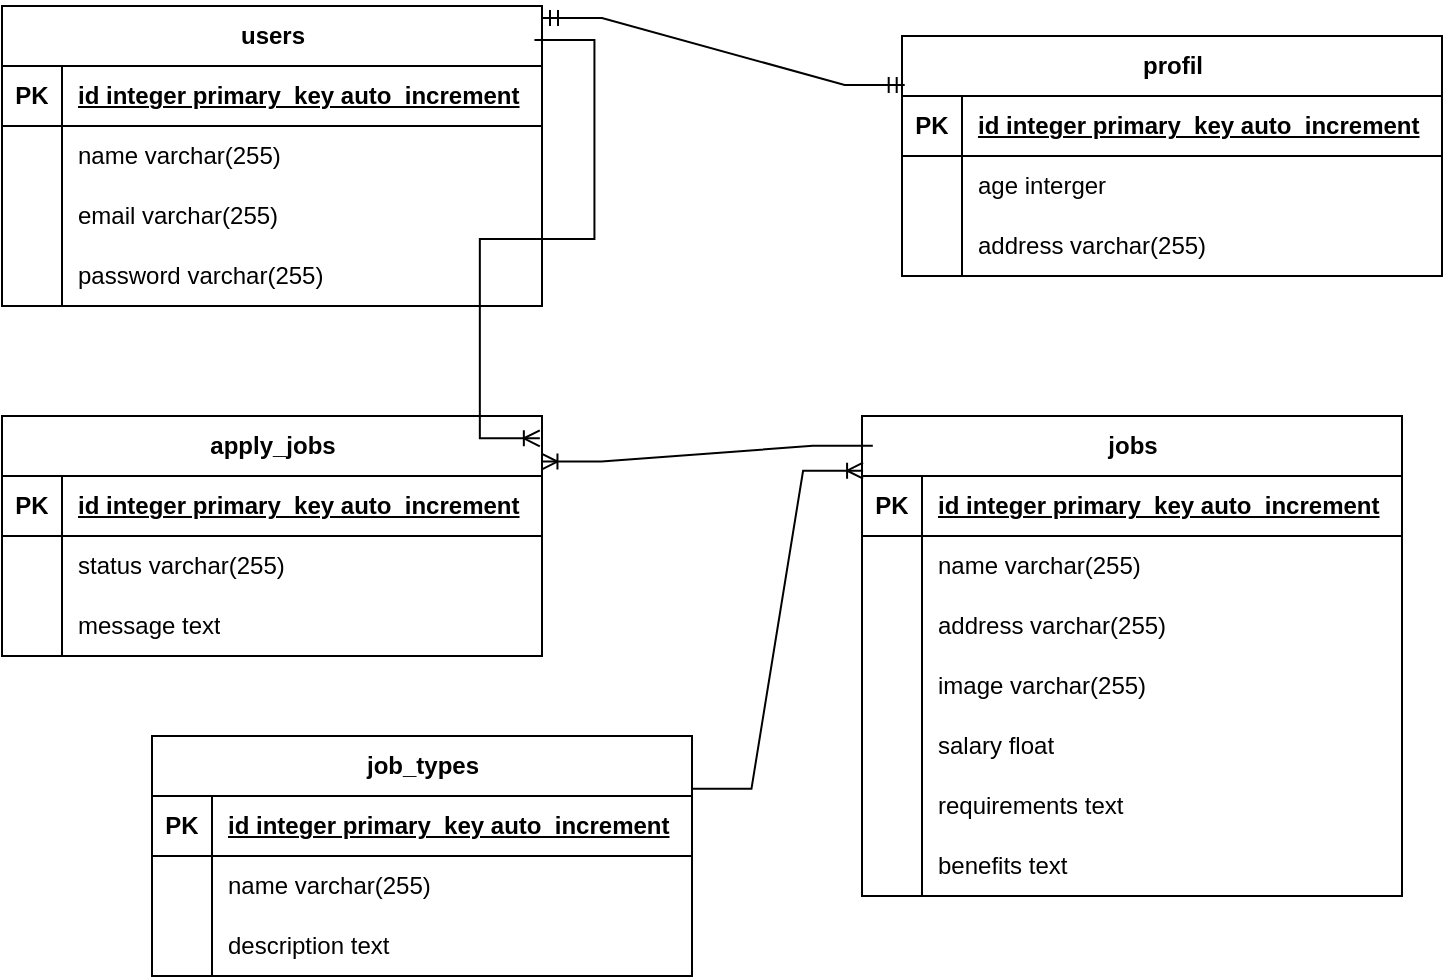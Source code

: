 <mxfile version="26.0.16">
  <diagram id="R2lEEEUBdFMjLlhIrx00" name="Page-1">
    <mxGraphModel dx="1590" dy="1008" grid="1" gridSize="10" guides="1" tooltips="1" connect="1" arrows="1" fold="1" page="1" pageScale="1" pageWidth="850" pageHeight="1100" math="0" shadow="0" extFonts="Permanent Marker^https://fonts.googleapis.com/css?family=Permanent+Marker">
      <root>
        <mxCell id="0" />
        <mxCell id="1" parent="0" />
        <mxCell id="w5Ywoxo4vwJB9enykZkY-5" value="users" style="shape=table;startSize=30;container=1;collapsible=1;childLayout=tableLayout;fixedRows=1;rowLines=0;fontStyle=1;align=center;resizeLast=1;html=1;" vertex="1" parent="1">
          <mxGeometry x="65" y="300" width="270" height="150" as="geometry" />
        </mxCell>
        <mxCell id="w5Ywoxo4vwJB9enykZkY-6" value="" style="shape=tableRow;horizontal=0;startSize=0;swimlaneHead=0;swimlaneBody=0;fillColor=none;collapsible=0;dropTarget=0;points=[[0,0.5],[1,0.5]];portConstraint=eastwest;top=0;left=0;right=0;bottom=1;" vertex="1" parent="w5Ywoxo4vwJB9enykZkY-5">
          <mxGeometry y="30" width="270" height="30" as="geometry" />
        </mxCell>
        <mxCell id="w5Ywoxo4vwJB9enykZkY-7" value="PK" style="shape=partialRectangle;connectable=0;fillColor=none;top=0;left=0;bottom=0;right=0;fontStyle=1;overflow=hidden;whiteSpace=wrap;html=1;" vertex="1" parent="w5Ywoxo4vwJB9enykZkY-6">
          <mxGeometry width="30" height="30" as="geometry">
            <mxRectangle width="30" height="30" as="alternateBounds" />
          </mxGeometry>
        </mxCell>
        <mxCell id="w5Ywoxo4vwJB9enykZkY-8" value="id integer primary_key auto_increment" style="shape=partialRectangle;connectable=0;fillColor=none;top=0;left=0;bottom=0;right=0;align=left;spacingLeft=6;fontStyle=5;overflow=hidden;whiteSpace=wrap;html=1;" vertex="1" parent="w5Ywoxo4vwJB9enykZkY-6">
          <mxGeometry x="30" width="240" height="30" as="geometry">
            <mxRectangle width="240" height="30" as="alternateBounds" />
          </mxGeometry>
        </mxCell>
        <mxCell id="w5Ywoxo4vwJB9enykZkY-9" value="" style="shape=tableRow;horizontal=0;startSize=0;swimlaneHead=0;swimlaneBody=0;fillColor=none;collapsible=0;dropTarget=0;points=[[0,0.5],[1,0.5]];portConstraint=eastwest;top=0;left=0;right=0;bottom=0;" vertex="1" parent="w5Ywoxo4vwJB9enykZkY-5">
          <mxGeometry y="60" width="270" height="30" as="geometry" />
        </mxCell>
        <mxCell id="w5Ywoxo4vwJB9enykZkY-10" value="" style="shape=partialRectangle;connectable=0;fillColor=none;top=0;left=0;bottom=0;right=0;editable=1;overflow=hidden;whiteSpace=wrap;html=1;" vertex="1" parent="w5Ywoxo4vwJB9enykZkY-9">
          <mxGeometry width="30" height="30" as="geometry">
            <mxRectangle width="30" height="30" as="alternateBounds" />
          </mxGeometry>
        </mxCell>
        <mxCell id="w5Ywoxo4vwJB9enykZkY-11" value="name varchar(255)" style="shape=partialRectangle;connectable=0;fillColor=none;top=0;left=0;bottom=0;right=0;align=left;spacingLeft=6;overflow=hidden;whiteSpace=wrap;html=1;" vertex="1" parent="w5Ywoxo4vwJB9enykZkY-9">
          <mxGeometry x="30" width="240" height="30" as="geometry">
            <mxRectangle width="240" height="30" as="alternateBounds" />
          </mxGeometry>
        </mxCell>
        <mxCell id="w5Ywoxo4vwJB9enykZkY-12" value="" style="shape=tableRow;horizontal=0;startSize=0;swimlaneHead=0;swimlaneBody=0;fillColor=none;collapsible=0;dropTarget=0;points=[[0,0.5],[1,0.5]];portConstraint=eastwest;top=0;left=0;right=0;bottom=0;" vertex="1" parent="w5Ywoxo4vwJB9enykZkY-5">
          <mxGeometry y="90" width="270" height="30" as="geometry" />
        </mxCell>
        <mxCell id="w5Ywoxo4vwJB9enykZkY-13" value="" style="shape=partialRectangle;connectable=0;fillColor=none;top=0;left=0;bottom=0;right=0;editable=1;overflow=hidden;whiteSpace=wrap;html=1;" vertex="1" parent="w5Ywoxo4vwJB9enykZkY-12">
          <mxGeometry width="30" height="30" as="geometry">
            <mxRectangle width="30" height="30" as="alternateBounds" />
          </mxGeometry>
        </mxCell>
        <mxCell id="w5Ywoxo4vwJB9enykZkY-14" value="email varchar(255)" style="shape=partialRectangle;connectable=0;fillColor=none;top=0;left=0;bottom=0;right=0;align=left;spacingLeft=6;overflow=hidden;whiteSpace=wrap;html=1;" vertex="1" parent="w5Ywoxo4vwJB9enykZkY-12">
          <mxGeometry x="30" width="240" height="30" as="geometry">
            <mxRectangle width="240" height="30" as="alternateBounds" />
          </mxGeometry>
        </mxCell>
        <mxCell id="w5Ywoxo4vwJB9enykZkY-15" value="" style="shape=tableRow;horizontal=0;startSize=0;swimlaneHead=0;swimlaneBody=0;fillColor=none;collapsible=0;dropTarget=0;points=[[0,0.5],[1,0.5]];portConstraint=eastwest;top=0;left=0;right=0;bottom=0;" vertex="1" parent="w5Ywoxo4vwJB9enykZkY-5">
          <mxGeometry y="120" width="270" height="30" as="geometry" />
        </mxCell>
        <mxCell id="w5Ywoxo4vwJB9enykZkY-16" value="" style="shape=partialRectangle;connectable=0;fillColor=none;top=0;left=0;bottom=0;right=0;editable=1;overflow=hidden;whiteSpace=wrap;html=1;" vertex="1" parent="w5Ywoxo4vwJB9enykZkY-15">
          <mxGeometry width="30" height="30" as="geometry">
            <mxRectangle width="30" height="30" as="alternateBounds" />
          </mxGeometry>
        </mxCell>
        <mxCell id="w5Ywoxo4vwJB9enykZkY-17" value="password varchar(255)" style="shape=partialRectangle;connectable=0;fillColor=none;top=0;left=0;bottom=0;right=0;align=left;spacingLeft=6;overflow=hidden;whiteSpace=wrap;html=1;" vertex="1" parent="w5Ywoxo4vwJB9enykZkY-15">
          <mxGeometry x="30" width="240" height="30" as="geometry">
            <mxRectangle width="240" height="30" as="alternateBounds" />
          </mxGeometry>
        </mxCell>
        <mxCell id="w5Ywoxo4vwJB9enykZkY-31" value="profil" style="shape=table;startSize=30;container=1;collapsible=1;childLayout=tableLayout;fixedRows=1;rowLines=0;fontStyle=1;align=center;resizeLast=1;html=1;" vertex="1" parent="1">
          <mxGeometry x="515" y="315" width="270" height="120" as="geometry" />
        </mxCell>
        <mxCell id="w5Ywoxo4vwJB9enykZkY-32" value="" style="shape=tableRow;horizontal=0;startSize=0;swimlaneHead=0;swimlaneBody=0;fillColor=none;collapsible=0;dropTarget=0;points=[[0,0.5],[1,0.5]];portConstraint=eastwest;top=0;left=0;right=0;bottom=1;" vertex="1" parent="w5Ywoxo4vwJB9enykZkY-31">
          <mxGeometry y="30" width="270" height="30" as="geometry" />
        </mxCell>
        <mxCell id="w5Ywoxo4vwJB9enykZkY-33" value="PK" style="shape=partialRectangle;connectable=0;fillColor=none;top=0;left=0;bottom=0;right=0;fontStyle=1;overflow=hidden;whiteSpace=wrap;html=1;" vertex="1" parent="w5Ywoxo4vwJB9enykZkY-32">
          <mxGeometry width="30" height="30" as="geometry">
            <mxRectangle width="30" height="30" as="alternateBounds" />
          </mxGeometry>
        </mxCell>
        <mxCell id="w5Ywoxo4vwJB9enykZkY-34" value="id integer primary_key auto_increment" style="shape=partialRectangle;connectable=0;fillColor=none;top=0;left=0;bottom=0;right=0;align=left;spacingLeft=6;fontStyle=5;overflow=hidden;whiteSpace=wrap;html=1;" vertex="1" parent="w5Ywoxo4vwJB9enykZkY-32">
          <mxGeometry x="30" width="240" height="30" as="geometry">
            <mxRectangle width="240" height="30" as="alternateBounds" />
          </mxGeometry>
        </mxCell>
        <mxCell id="w5Ywoxo4vwJB9enykZkY-35" value="" style="shape=tableRow;horizontal=0;startSize=0;swimlaneHead=0;swimlaneBody=0;fillColor=none;collapsible=0;dropTarget=0;points=[[0,0.5],[1,0.5]];portConstraint=eastwest;top=0;left=0;right=0;bottom=0;" vertex="1" parent="w5Ywoxo4vwJB9enykZkY-31">
          <mxGeometry y="60" width="270" height="30" as="geometry" />
        </mxCell>
        <mxCell id="w5Ywoxo4vwJB9enykZkY-36" value="" style="shape=partialRectangle;connectable=0;fillColor=none;top=0;left=0;bottom=0;right=0;editable=1;overflow=hidden;whiteSpace=wrap;html=1;" vertex="1" parent="w5Ywoxo4vwJB9enykZkY-35">
          <mxGeometry width="30" height="30" as="geometry">
            <mxRectangle width="30" height="30" as="alternateBounds" />
          </mxGeometry>
        </mxCell>
        <mxCell id="w5Ywoxo4vwJB9enykZkY-37" value="age interger" style="shape=partialRectangle;connectable=0;fillColor=none;top=0;left=0;bottom=0;right=0;align=left;spacingLeft=6;overflow=hidden;whiteSpace=wrap;html=1;" vertex="1" parent="w5Ywoxo4vwJB9enykZkY-35">
          <mxGeometry x="30" width="240" height="30" as="geometry">
            <mxRectangle width="240" height="30" as="alternateBounds" />
          </mxGeometry>
        </mxCell>
        <mxCell id="w5Ywoxo4vwJB9enykZkY-38" value="" style="shape=tableRow;horizontal=0;startSize=0;swimlaneHead=0;swimlaneBody=0;fillColor=none;collapsible=0;dropTarget=0;points=[[0,0.5],[1,0.5]];portConstraint=eastwest;top=0;left=0;right=0;bottom=0;" vertex="1" parent="w5Ywoxo4vwJB9enykZkY-31">
          <mxGeometry y="90" width="270" height="30" as="geometry" />
        </mxCell>
        <mxCell id="w5Ywoxo4vwJB9enykZkY-39" value="" style="shape=partialRectangle;connectable=0;fillColor=none;top=0;left=0;bottom=0;right=0;editable=1;overflow=hidden;whiteSpace=wrap;html=1;" vertex="1" parent="w5Ywoxo4vwJB9enykZkY-38">
          <mxGeometry width="30" height="30" as="geometry">
            <mxRectangle width="30" height="30" as="alternateBounds" />
          </mxGeometry>
        </mxCell>
        <mxCell id="w5Ywoxo4vwJB9enykZkY-40" value="address varchar(255)" style="shape=partialRectangle;connectable=0;fillColor=none;top=0;left=0;bottom=0;right=0;align=left;spacingLeft=6;overflow=hidden;whiteSpace=wrap;html=1;" vertex="1" parent="w5Ywoxo4vwJB9enykZkY-38">
          <mxGeometry x="30" width="240" height="30" as="geometry">
            <mxRectangle width="240" height="30" as="alternateBounds" />
          </mxGeometry>
        </mxCell>
        <mxCell id="w5Ywoxo4vwJB9enykZkY-45" value="apply_jobs" style="shape=table;startSize=30;container=1;collapsible=1;childLayout=tableLayout;fixedRows=1;rowLines=0;fontStyle=1;align=center;resizeLast=1;html=1;" vertex="1" parent="1">
          <mxGeometry x="65" y="505" width="270" height="120" as="geometry" />
        </mxCell>
        <mxCell id="w5Ywoxo4vwJB9enykZkY-46" value="" style="shape=tableRow;horizontal=0;startSize=0;swimlaneHead=0;swimlaneBody=0;fillColor=none;collapsible=0;dropTarget=0;points=[[0,0.5],[1,0.5]];portConstraint=eastwest;top=0;left=0;right=0;bottom=1;" vertex="1" parent="w5Ywoxo4vwJB9enykZkY-45">
          <mxGeometry y="30" width="270" height="30" as="geometry" />
        </mxCell>
        <mxCell id="w5Ywoxo4vwJB9enykZkY-47" value="PK" style="shape=partialRectangle;connectable=0;fillColor=none;top=0;left=0;bottom=0;right=0;fontStyle=1;overflow=hidden;whiteSpace=wrap;html=1;" vertex="1" parent="w5Ywoxo4vwJB9enykZkY-46">
          <mxGeometry width="30" height="30" as="geometry">
            <mxRectangle width="30" height="30" as="alternateBounds" />
          </mxGeometry>
        </mxCell>
        <mxCell id="w5Ywoxo4vwJB9enykZkY-48" value="id integer primary_key auto_increment" style="shape=partialRectangle;connectable=0;fillColor=none;top=0;left=0;bottom=0;right=0;align=left;spacingLeft=6;fontStyle=5;overflow=hidden;whiteSpace=wrap;html=1;" vertex="1" parent="w5Ywoxo4vwJB9enykZkY-46">
          <mxGeometry x="30" width="240" height="30" as="geometry">
            <mxRectangle width="240" height="30" as="alternateBounds" />
          </mxGeometry>
        </mxCell>
        <mxCell id="w5Ywoxo4vwJB9enykZkY-49" value="" style="shape=tableRow;horizontal=0;startSize=0;swimlaneHead=0;swimlaneBody=0;fillColor=none;collapsible=0;dropTarget=0;points=[[0,0.5],[1,0.5]];portConstraint=eastwest;top=0;left=0;right=0;bottom=0;" vertex="1" parent="w5Ywoxo4vwJB9enykZkY-45">
          <mxGeometry y="60" width="270" height="30" as="geometry" />
        </mxCell>
        <mxCell id="w5Ywoxo4vwJB9enykZkY-50" value="" style="shape=partialRectangle;connectable=0;fillColor=none;top=0;left=0;bottom=0;right=0;editable=1;overflow=hidden;whiteSpace=wrap;html=1;" vertex="1" parent="w5Ywoxo4vwJB9enykZkY-49">
          <mxGeometry width="30" height="30" as="geometry">
            <mxRectangle width="30" height="30" as="alternateBounds" />
          </mxGeometry>
        </mxCell>
        <mxCell id="w5Ywoxo4vwJB9enykZkY-51" value="status varchar(255)" style="shape=partialRectangle;connectable=0;fillColor=none;top=0;left=0;bottom=0;right=0;align=left;spacingLeft=6;overflow=hidden;whiteSpace=wrap;html=1;" vertex="1" parent="w5Ywoxo4vwJB9enykZkY-49">
          <mxGeometry x="30" width="240" height="30" as="geometry">
            <mxRectangle width="240" height="30" as="alternateBounds" />
          </mxGeometry>
        </mxCell>
        <mxCell id="w5Ywoxo4vwJB9enykZkY-52" value="" style="shape=tableRow;horizontal=0;startSize=0;swimlaneHead=0;swimlaneBody=0;fillColor=none;collapsible=0;dropTarget=0;points=[[0,0.5],[1,0.5]];portConstraint=eastwest;top=0;left=0;right=0;bottom=0;" vertex="1" parent="w5Ywoxo4vwJB9enykZkY-45">
          <mxGeometry y="90" width="270" height="30" as="geometry" />
        </mxCell>
        <mxCell id="w5Ywoxo4vwJB9enykZkY-53" value="" style="shape=partialRectangle;connectable=0;fillColor=none;top=0;left=0;bottom=0;right=0;editable=1;overflow=hidden;whiteSpace=wrap;html=1;" vertex="1" parent="w5Ywoxo4vwJB9enykZkY-52">
          <mxGeometry width="30" height="30" as="geometry">
            <mxRectangle width="30" height="30" as="alternateBounds" />
          </mxGeometry>
        </mxCell>
        <mxCell id="w5Ywoxo4vwJB9enykZkY-54" value="message text" style="shape=partialRectangle;connectable=0;fillColor=none;top=0;left=0;bottom=0;right=0;align=left;spacingLeft=6;overflow=hidden;whiteSpace=wrap;html=1;" vertex="1" parent="w5Ywoxo4vwJB9enykZkY-52">
          <mxGeometry x="30" width="240" height="30" as="geometry">
            <mxRectangle width="240" height="30" as="alternateBounds" />
          </mxGeometry>
        </mxCell>
        <mxCell id="w5Ywoxo4vwJB9enykZkY-68" value="jobs" style="shape=table;startSize=30;container=1;collapsible=1;childLayout=tableLayout;fixedRows=1;rowLines=0;fontStyle=1;align=center;resizeLast=1;html=1;" vertex="1" parent="1">
          <mxGeometry x="495" y="505" width="270" height="240" as="geometry">
            <mxRectangle x="470" y="260" width="60" height="30" as="alternateBounds" />
          </mxGeometry>
        </mxCell>
        <mxCell id="w5Ywoxo4vwJB9enykZkY-69" value="" style="shape=tableRow;horizontal=0;startSize=0;swimlaneHead=0;swimlaneBody=0;fillColor=none;collapsible=0;dropTarget=0;points=[[0,0.5],[1,0.5]];portConstraint=eastwest;top=0;left=0;right=0;bottom=1;" vertex="1" parent="w5Ywoxo4vwJB9enykZkY-68">
          <mxGeometry y="30" width="270" height="30" as="geometry" />
        </mxCell>
        <mxCell id="w5Ywoxo4vwJB9enykZkY-70" value="PK" style="shape=partialRectangle;connectable=0;fillColor=none;top=0;left=0;bottom=0;right=0;fontStyle=1;overflow=hidden;whiteSpace=wrap;html=1;" vertex="1" parent="w5Ywoxo4vwJB9enykZkY-69">
          <mxGeometry width="30" height="30" as="geometry">
            <mxRectangle width="30" height="30" as="alternateBounds" />
          </mxGeometry>
        </mxCell>
        <mxCell id="w5Ywoxo4vwJB9enykZkY-71" value="id integer primary_key auto_increment" style="shape=partialRectangle;connectable=0;fillColor=none;top=0;left=0;bottom=0;right=0;align=left;spacingLeft=6;fontStyle=5;overflow=hidden;whiteSpace=wrap;html=1;" vertex="1" parent="w5Ywoxo4vwJB9enykZkY-69">
          <mxGeometry x="30" width="240" height="30" as="geometry">
            <mxRectangle width="240" height="30" as="alternateBounds" />
          </mxGeometry>
        </mxCell>
        <mxCell id="w5Ywoxo4vwJB9enykZkY-72" value="" style="shape=tableRow;horizontal=0;startSize=0;swimlaneHead=0;swimlaneBody=0;fillColor=none;collapsible=0;dropTarget=0;points=[[0,0.5],[1,0.5]];portConstraint=eastwest;top=0;left=0;right=0;bottom=0;" vertex="1" parent="w5Ywoxo4vwJB9enykZkY-68">
          <mxGeometry y="60" width="270" height="30" as="geometry" />
        </mxCell>
        <mxCell id="w5Ywoxo4vwJB9enykZkY-73" value="" style="shape=partialRectangle;connectable=0;fillColor=none;top=0;left=0;bottom=0;right=0;editable=1;overflow=hidden;whiteSpace=wrap;html=1;" vertex="1" parent="w5Ywoxo4vwJB9enykZkY-72">
          <mxGeometry width="30" height="30" as="geometry">
            <mxRectangle width="30" height="30" as="alternateBounds" />
          </mxGeometry>
        </mxCell>
        <mxCell id="w5Ywoxo4vwJB9enykZkY-74" value="name varchar(255)" style="shape=partialRectangle;connectable=0;fillColor=none;top=0;left=0;bottom=0;right=0;align=left;spacingLeft=6;overflow=hidden;whiteSpace=wrap;html=1;" vertex="1" parent="w5Ywoxo4vwJB9enykZkY-72">
          <mxGeometry x="30" width="240" height="30" as="geometry">
            <mxRectangle width="240" height="30" as="alternateBounds" />
          </mxGeometry>
        </mxCell>
        <mxCell id="w5Ywoxo4vwJB9enykZkY-75" value="" style="shape=tableRow;horizontal=0;startSize=0;swimlaneHead=0;swimlaneBody=0;fillColor=none;collapsible=0;dropTarget=0;points=[[0,0.5],[1,0.5]];portConstraint=eastwest;top=0;left=0;right=0;bottom=0;" vertex="1" parent="w5Ywoxo4vwJB9enykZkY-68">
          <mxGeometry y="90" width="270" height="30" as="geometry" />
        </mxCell>
        <mxCell id="w5Ywoxo4vwJB9enykZkY-76" value="" style="shape=partialRectangle;connectable=0;fillColor=none;top=0;left=0;bottom=0;right=0;editable=1;overflow=hidden;whiteSpace=wrap;html=1;" vertex="1" parent="w5Ywoxo4vwJB9enykZkY-75">
          <mxGeometry width="30" height="30" as="geometry">
            <mxRectangle width="30" height="30" as="alternateBounds" />
          </mxGeometry>
        </mxCell>
        <mxCell id="w5Ywoxo4vwJB9enykZkY-77" value="address varchar(255)" style="shape=partialRectangle;connectable=0;fillColor=none;top=0;left=0;bottom=0;right=0;align=left;spacingLeft=6;overflow=hidden;whiteSpace=wrap;html=1;" vertex="1" parent="w5Ywoxo4vwJB9enykZkY-75">
          <mxGeometry x="30" width="240" height="30" as="geometry">
            <mxRectangle width="240" height="30" as="alternateBounds" />
          </mxGeometry>
        </mxCell>
        <mxCell id="w5Ywoxo4vwJB9enykZkY-78" value="" style="shape=tableRow;horizontal=0;startSize=0;swimlaneHead=0;swimlaneBody=0;fillColor=none;collapsible=0;dropTarget=0;points=[[0,0.5],[1,0.5]];portConstraint=eastwest;top=0;left=0;right=0;bottom=0;" vertex="1" parent="w5Ywoxo4vwJB9enykZkY-68">
          <mxGeometry y="120" width="270" height="30" as="geometry" />
        </mxCell>
        <mxCell id="w5Ywoxo4vwJB9enykZkY-79" value="&lt;div&gt;&lt;br&gt;&lt;/div&gt;" style="shape=partialRectangle;connectable=0;fillColor=none;top=0;left=0;bottom=0;right=0;editable=1;overflow=hidden;whiteSpace=wrap;html=1;" vertex="1" parent="w5Ywoxo4vwJB9enykZkY-78">
          <mxGeometry width="30" height="30" as="geometry">
            <mxRectangle width="30" height="30" as="alternateBounds" />
          </mxGeometry>
        </mxCell>
        <mxCell id="w5Ywoxo4vwJB9enykZkY-80" value="image varchar(255)" style="shape=partialRectangle;connectable=0;fillColor=none;top=0;left=0;bottom=0;right=0;align=left;spacingLeft=6;overflow=hidden;whiteSpace=wrap;html=1;" vertex="1" parent="w5Ywoxo4vwJB9enykZkY-78">
          <mxGeometry x="30" width="240" height="30" as="geometry">
            <mxRectangle width="240" height="30" as="alternateBounds" />
          </mxGeometry>
        </mxCell>
        <mxCell id="w5Ywoxo4vwJB9enykZkY-94" style="shape=tableRow;horizontal=0;startSize=0;swimlaneHead=0;swimlaneBody=0;fillColor=none;collapsible=0;dropTarget=0;points=[[0,0.5],[1,0.5]];portConstraint=eastwest;top=0;left=0;right=0;bottom=0;" vertex="1" parent="w5Ywoxo4vwJB9enykZkY-68">
          <mxGeometry y="150" width="270" height="30" as="geometry" />
        </mxCell>
        <mxCell id="w5Ywoxo4vwJB9enykZkY-95" style="shape=partialRectangle;connectable=0;fillColor=none;top=0;left=0;bottom=0;right=0;editable=1;overflow=hidden;whiteSpace=wrap;html=1;" vertex="1" parent="w5Ywoxo4vwJB9enykZkY-94">
          <mxGeometry width="30" height="30" as="geometry">
            <mxRectangle width="30" height="30" as="alternateBounds" />
          </mxGeometry>
        </mxCell>
        <mxCell id="w5Ywoxo4vwJB9enykZkY-96" value="salary float" style="shape=partialRectangle;connectable=0;fillColor=none;top=0;left=0;bottom=0;right=0;align=left;spacingLeft=6;overflow=hidden;whiteSpace=wrap;html=1;" vertex="1" parent="w5Ywoxo4vwJB9enykZkY-94">
          <mxGeometry x="30" width="240" height="30" as="geometry">
            <mxRectangle width="240" height="30" as="alternateBounds" />
          </mxGeometry>
        </mxCell>
        <mxCell id="w5Ywoxo4vwJB9enykZkY-91" style="shape=tableRow;horizontal=0;startSize=0;swimlaneHead=0;swimlaneBody=0;fillColor=none;collapsible=0;dropTarget=0;points=[[0,0.5],[1,0.5]];portConstraint=eastwest;top=0;left=0;right=0;bottom=0;" vertex="1" parent="w5Ywoxo4vwJB9enykZkY-68">
          <mxGeometry y="180" width="270" height="30" as="geometry" />
        </mxCell>
        <mxCell id="w5Ywoxo4vwJB9enykZkY-92" style="shape=partialRectangle;connectable=0;fillColor=none;top=0;left=0;bottom=0;right=0;editable=1;overflow=hidden;whiteSpace=wrap;html=1;" vertex="1" parent="w5Ywoxo4vwJB9enykZkY-91">
          <mxGeometry width="30" height="30" as="geometry">
            <mxRectangle width="30" height="30" as="alternateBounds" />
          </mxGeometry>
        </mxCell>
        <mxCell id="w5Ywoxo4vwJB9enykZkY-93" value="requirements text" style="shape=partialRectangle;connectable=0;fillColor=none;top=0;left=0;bottom=0;right=0;align=left;spacingLeft=6;overflow=hidden;whiteSpace=wrap;html=1;" vertex="1" parent="w5Ywoxo4vwJB9enykZkY-91">
          <mxGeometry x="30" width="240" height="30" as="geometry">
            <mxRectangle width="240" height="30" as="alternateBounds" />
          </mxGeometry>
        </mxCell>
        <mxCell id="w5Ywoxo4vwJB9enykZkY-88" style="shape=tableRow;horizontal=0;startSize=0;swimlaneHead=0;swimlaneBody=0;fillColor=none;collapsible=0;dropTarget=0;points=[[0,0.5],[1,0.5]];portConstraint=eastwest;top=0;left=0;right=0;bottom=0;" vertex="1" parent="w5Ywoxo4vwJB9enykZkY-68">
          <mxGeometry y="210" width="270" height="30" as="geometry" />
        </mxCell>
        <mxCell id="w5Ywoxo4vwJB9enykZkY-89" style="shape=partialRectangle;connectable=0;fillColor=none;top=0;left=0;bottom=0;right=0;editable=1;overflow=hidden;whiteSpace=wrap;html=1;" vertex="1" parent="w5Ywoxo4vwJB9enykZkY-88">
          <mxGeometry width="30" height="30" as="geometry">
            <mxRectangle width="30" height="30" as="alternateBounds" />
          </mxGeometry>
        </mxCell>
        <mxCell id="w5Ywoxo4vwJB9enykZkY-90" value="benefits text" style="shape=partialRectangle;connectable=0;fillColor=none;top=0;left=0;bottom=0;right=0;align=left;spacingLeft=6;overflow=hidden;whiteSpace=wrap;html=1;" vertex="1" parent="w5Ywoxo4vwJB9enykZkY-88">
          <mxGeometry x="30" width="240" height="30" as="geometry">
            <mxRectangle width="240" height="30" as="alternateBounds" />
          </mxGeometry>
        </mxCell>
        <mxCell id="w5Ywoxo4vwJB9enykZkY-97" value="job_types" style="shape=table;startSize=30;container=1;collapsible=1;childLayout=tableLayout;fixedRows=1;rowLines=0;fontStyle=1;align=center;resizeLast=1;html=1;" vertex="1" parent="1">
          <mxGeometry x="140" y="665" width="270" height="120" as="geometry" />
        </mxCell>
        <mxCell id="w5Ywoxo4vwJB9enykZkY-98" value="" style="shape=tableRow;horizontal=0;startSize=0;swimlaneHead=0;swimlaneBody=0;fillColor=none;collapsible=0;dropTarget=0;points=[[0,0.5],[1,0.5]];portConstraint=eastwest;top=0;left=0;right=0;bottom=1;" vertex="1" parent="w5Ywoxo4vwJB9enykZkY-97">
          <mxGeometry y="30" width="270" height="30" as="geometry" />
        </mxCell>
        <mxCell id="w5Ywoxo4vwJB9enykZkY-99" value="PK" style="shape=partialRectangle;connectable=0;fillColor=none;top=0;left=0;bottom=0;right=0;fontStyle=1;overflow=hidden;whiteSpace=wrap;html=1;" vertex="1" parent="w5Ywoxo4vwJB9enykZkY-98">
          <mxGeometry width="30" height="30" as="geometry">
            <mxRectangle width="30" height="30" as="alternateBounds" />
          </mxGeometry>
        </mxCell>
        <mxCell id="w5Ywoxo4vwJB9enykZkY-100" value="id integer primary_key auto_increment" style="shape=partialRectangle;connectable=0;fillColor=none;top=0;left=0;bottom=0;right=0;align=left;spacingLeft=6;fontStyle=5;overflow=hidden;whiteSpace=wrap;html=1;" vertex="1" parent="w5Ywoxo4vwJB9enykZkY-98">
          <mxGeometry x="30" width="240" height="30" as="geometry">
            <mxRectangle width="240" height="30" as="alternateBounds" />
          </mxGeometry>
        </mxCell>
        <mxCell id="w5Ywoxo4vwJB9enykZkY-101" value="" style="shape=tableRow;horizontal=0;startSize=0;swimlaneHead=0;swimlaneBody=0;fillColor=none;collapsible=0;dropTarget=0;points=[[0,0.5],[1,0.5]];portConstraint=eastwest;top=0;left=0;right=0;bottom=0;" vertex="1" parent="w5Ywoxo4vwJB9enykZkY-97">
          <mxGeometry y="60" width="270" height="30" as="geometry" />
        </mxCell>
        <mxCell id="w5Ywoxo4vwJB9enykZkY-102" value="" style="shape=partialRectangle;connectable=0;fillColor=none;top=0;left=0;bottom=0;right=0;editable=1;overflow=hidden;whiteSpace=wrap;html=1;" vertex="1" parent="w5Ywoxo4vwJB9enykZkY-101">
          <mxGeometry width="30" height="30" as="geometry">
            <mxRectangle width="30" height="30" as="alternateBounds" />
          </mxGeometry>
        </mxCell>
        <mxCell id="w5Ywoxo4vwJB9enykZkY-103" value="name varchar(255)" style="shape=partialRectangle;connectable=0;fillColor=none;top=0;left=0;bottom=0;right=0;align=left;spacingLeft=6;overflow=hidden;whiteSpace=wrap;html=1;" vertex="1" parent="w5Ywoxo4vwJB9enykZkY-101">
          <mxGeometry x="30" width="240" height="30" as="geometry">
            <mxRectangle width="240" height="30" as="alternateBounds" />
          </mxGeometry>
        </mxCell>
        <mxCell id="w5Ywoxo4vwJB9enykZkY-104" value="" style="shape=tableRow;horizontal=0;startSize=0;swimlaneHead=0;swimlaneBody=0;fillColor=none;collapsible=0;dropTarget=0;points=[[0,0.5],[1,0.5]];portConstraint=eastwest;top=0;left=0;right=0;bottom=0;" vertex="1" parent="w5Ywoxo4vwJB9enykZkY-97">
          <mxGeometry y="90" width="270" height="30" as="geometry" />
        </mxCell>
        <mxCell id="w5Ywoxo4vwJB9enykZkY-105" value="" style="shape=partialRectangle;connectable=0;fillColor=none;top=0;left=0;bottom=0;right=0;editable=1;overflow=hidden;whiteSpace=wrap;html=1;" vertex="1" parent="w5Ywoxo4vwJB9enykZkY-104">
          <mxGeometry width="30" height="30" as="geometry">
            <mxRectangle width="30" height="30" as="alternateBounds" />
          </mxGeometry>
        </mxCell>
        <mxCell id="w5Ywoxo4vwJB9enykZkY-106" value="description text" style="shape=partialRectangle;connectable=0;fillColor=none;top=0;left=0;bottom=0;right=0;align=left;spacingLeft=6;overflow=hidden;whiteSpace=wrap;html=1;" vertex="1" parent="w5Ywoxo4vwJB9enykZkY-104">
          <mxGeometry x="30" width="240" height="30" as="geometry">
            <mxRectangle width="240" height="30" as="alternateBounds" />
          </mxGeometry>
        </mxCell>
        <mxCell id="w5Ywoxo4vwJB9enykZkY-107" value="" style="edgeStyle=entityRelationEdgeStyle;fontSize=12;html=1;endArrow=ERmandOne;startArrow=ERmandOne;rounded=0;entryX=0.005;entryY=0.204;entryDx=0;entryDy=0;entryPerimeter=0;exitX=0.999;exitY=0.04;exitDx=0;exitDy=0;exitPerimeter=0;" edge="1" parent="1" target="w5Ywoxo4vwJB9enykZkY-31">
          <mxGeometry width="100" height="100" relative="1" as="geometry">
            <mxPoint x="335.0" y="306" as="sourcePoint" />
            <mxPoint x="519.59" y="340.08" as="targetPoint" />
          </mxGeometry>
        </mxCell>
        <mxCell id="w5Ywoxo4vwJB9enykZkY-108" value="" style="edgeStyle=entityRelationEdgeStyle;fontSize=12;html=1;endArrow=ERoneToMany;rounded=0;entryX=0.002;entryY=0.114;entryDx=0;entryDy=0;entryPerimeter=0;exitX=0.999;exitY=0.22;exitDx=0;exitDy=0;exitPerimeter=0;" edge="1" parent="1" source="w5Ywoxo4vwJB9enykZkY-97" target="w5Ywoxo4vwJB9enykZkY-68">
          <mxGeometry width="100" height="100" relative="1" as="geometry">
            <mxPoint x="410" y="685" as="sourcePoint" />
            <mxPoint x="510" y="585" as="targetPoint" />
          </mxGeometry>
        </mxCell>
        <mxCell id="w5Ywoxo4vwJB9enykZkY-109" value="" style="edgeStyle=entityRelationEdgeStyle;fontSize=12;html=1;endArrow=ERoneToMany;rounded=0;entryX=0.996;entryY=0.093;entryDx=0;entryDy=0;entryPerimeter=0;exitX=0.986;exitY=0.113;exitDx=0;exitDy=0;exitPerimeter=0;" edge="1" parent="1" source="w5Ywoxo4vwJB9enykZkY-5" target="w5Ywoxo4vwJB9enykZkY-45">
          <mxGeometry width="100" height="100" relative="1" as="geometry">
            <mxPoint x="335.0" y="325.65" as="sourcePoint" />
            <mxPoint x="282.83" y="505.0" as="targetPoint" />
            <Array as="points">
              <mxPoint x="377.7" y="369.8" />
              <mxPoint x="375" y="365" />
              <mxPoint x="387.7" y="409.8" />
            </Array>
          </mxGeometry>
        </mxCell>
        <mxCell id="w5Ywoxo4vwJB9enykZkY-110" value="" style="edgeStyle=entityRelationEdgeStyle;fontSize=12;html=1;endArrow=ERoneToMany;rounded=0;exitX=0.02;exitY=0.062;exitDx=0;exitDy=0;exitPerimeter=0;entryX=0.999;entryY=0.19;entryDx=0;entryDy=0;entryPerimeter=0;" edge="1" parent="1" source="w5Ywoxo4vwJB9enykZkY-68" target="w5Ywoxo4vwJB9enykZkY-45">
          <mxGeometry width="100" height="100" relative="1" as="geometry">
            <mxPoint x="365" y="575" as="sourcePoint" />
            <mxPoint x="465" y="475" as="targetPoint" />
          </mxGeometry>
        </mxCell>
      </root>
    </mxGraphModel>
  </diagram>
</mxfile>
